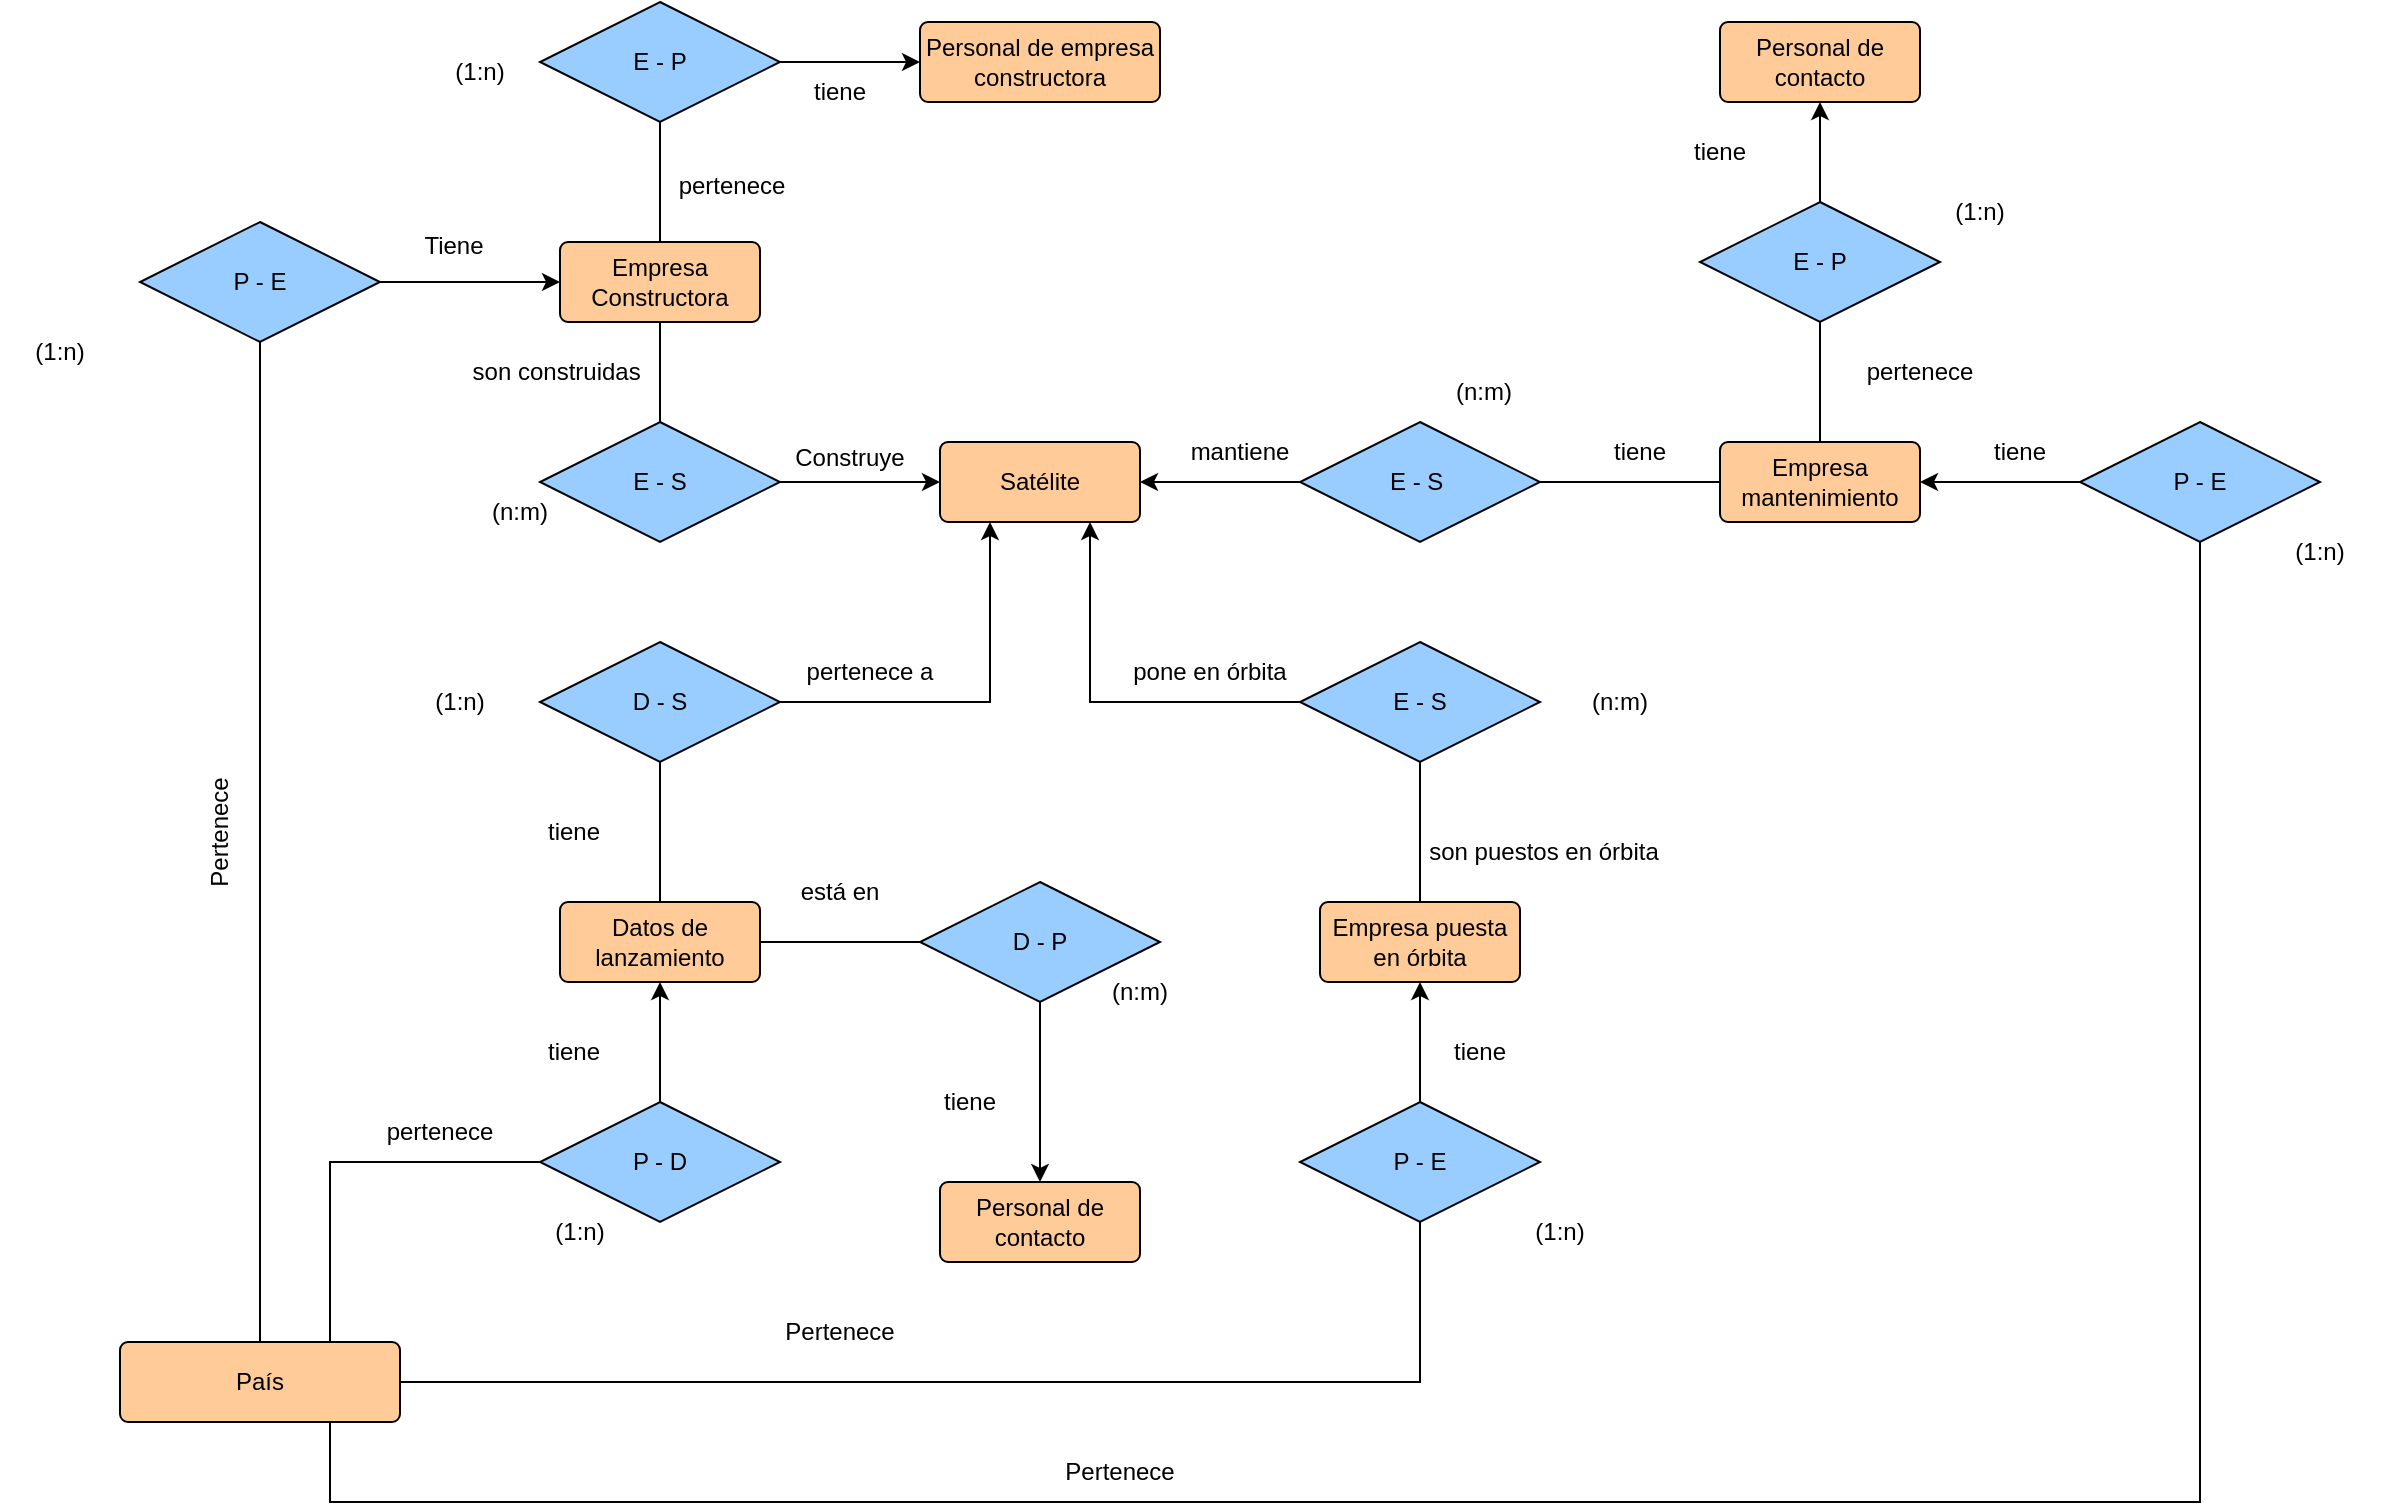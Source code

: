 <mxfile version="18.0.1" type="github">
  <diagram id="zviwaN0RhkgaL2fRwE7K" name="Page-1">
    <mxGraphModel dx="1959" dy="644" grid="1" gridSize="10" guides="1" tooltips="1" connect="1" arrows="1" fold="1" page="1" pageScale="1" pageWidth="827" pageHeight="1169" math="0" shadow="0">
      <root>
        <mxCell id="0" />
        <mxCell id="1" parent="0" />
        <mxCell id="ny48SzFpdUDSRc08BS6a-1" value="Empresa Constructora" style="rounded=1;arcSize=10;whiteSpace=wrap;html=1;align=center;fillColor=#FFCC99;" parent="1" vertex="1">
          <mxGeometry x="140" y="140" width="100" height="40" as="geometry" />
        </mxCell>
        <mxCell id="ny48SzFpdUDSRc08BS6a-3" value="Satélite" style="rounded=1;arcSize=10;whiteSpace=wrap;html=1;align=center;fillColor=#FFCC99;" parent="1" vertex="1">
          <mxGeometry x="330" y="240" width="100" height="40" as="geometry" />
        </mxCell>
        <mxCell id="ny48SzFpdUDSRc08BS6a-4" value="Empresa puesta en órbita" style="rounded=1;arcSize=10;whiteSpace=wrap;html=1;align=center;fillColor=#FFCC99;" parent="1" vertex="1">
          <mxGeometry x="520" y="470" width="100" height="40" as="geometry" />
        </mxCell>
        <mxCell id="ny48SzFpdUDSRc08BS6a-6" value="Datos de lanzamiento" style="rounded=1;arcSize=10;whiteSpace=wrap;html=1;align=center;fillColor=#FFCC99;" parent="1" vertex="1">
          <mxGeometry x="140" y="470" width="100" height="40" as="geometry" />
        </mxCell>
        <mxCell id="ny48SzFpdUDSRc08BS6a-7" value="Personal de empresa constructora" style="rounded=1;arcSize=10;whiteSpace=wrap;html=1;align=center;fillColor=#FFCC99;" parent="1" vertex="1">
          <mxGeometry x="320" y="30" width="120" height="40" as="geometry" />
        </mxCell>
        <mxCell id="ny48SzFpdUDSRc08BS6a-9" value="Personal de contacto" style="rounded=1;arcSize=10;whiteSpace=wrap;html=1;align=center;fillColor=#FFCC99;" parent="1" vertex="1">
          <mxGeometry x="330" y="610" width="100" height="40" as="geometry" />
        </mxCell>
        <mxCell id="ny48SzFpdUDSRc08BS6a-10" value="Empresa mantenimiento" style="rounded=1;arcSize=10;whiteSpace=wrap;html=1;align=center;fillColor=#FFCC99;" parent="1" vertex="1">
          <mxGeometry x="720" y="240" width="100" height="40" as="geometry" />
        </mxCell>
        <mxCell id="ny48SzFpdUDSRc08BS6a-12" value="Personal de contacto" style="rounded=1;arcSize=10;whiteSpace=wrap;html=1;align=center;fillColor=#FFCC99;" parent="1" vertex="1">
          <mxGeometry x="720" y="30" width="100" height="40" as="geometry" />
        </mxCell>
        <mxCell id="ny48SzFpdUDSRc08BS6a-54" style="edgeStyle=orthogonalEdgeStyle;rounded=0;orthogonalLoop=1;jettySize=auto;html=1;exitX=1;exitY=0.5;exitDx=0;exitDy=0;" parent="1" source="ny48SzFpdUDSRc08BS6a-15" target="ny48SzFpdUDSRc08BS6a-3" edge="1">
          <mxGeometry relative="1" as="geometry" />
        </mxCell>
        <mxCell id="ny48SzFpdUDSRc08BS6a-15" value="E - S" style="shape=rhombus;perimeter=rhombusPerimeter;whiteSpace=wrap;html=1;align=center;fillColor=#99CCFF;" parent="1" vertex="1">
          <mxGeometry x="130" y="230" width="120" height="60" as="geometry" />
        </mxCell>
        <mxCell id="ny48SzFpdUDSRc08BS6a-16" value="" style="endArrow=none;html=1;rounded=0;exitX=0.5;exitY=1;exitDx=0;exitDy=0;entryX=0.5;entryY=0;entryDx=0;entryDy=0;" parent="1" source="ny48SzFpdUDSRc08BS6a-1" target="ny48SzFpdUDSRc08BS6a-15" edge="1">
          <mxGeometry relative="1" as="geometry">
            <mxPoint x="60" y="260" as="sourcePoint" />
            <mxPoint x="220" y="260" as="targetPoint" />
          </mxGeometry>
        </mxCell>
        <mxCell id="ny48SzFpdUDSRc08BS6a-51" style="edgeStyle=orthogonalEdgeStyle;rounded=0;orthogonalLoop=1;jettySize=auto;html=1;exitX=1;exitY=0.5;exitDx=0;exitDy=0;entryX=0;entryY=0.5;entryDx=0;entryDy=0;" parent="1" source="ny48SzFpdUDSRc08BS6a-18" target="ny48SzFpdUDSRc08BS6a-7" edge="1">
          <mxGeometry relative="1" as="geometry" />
        </mxCell>
        <mxCell id="ny48SzFpdUDSRc08BS6a-18" value="E - P" style="shape=rhombus;perimeter=rhombusPerimeter;whiteSpace=wrap;html=1;align=center;strokeColor=#000000;fillColor=#99CCFF;" parent="1" vertex="1">
          <mxGeometry x="130" y="20" width="120" height="60" as="geometry" />
        </mxCell>
        <mxCell id="ny48SzFpdUDSRc08BS6a-19" value="" style="endArrow=none;html=1;rounded=0;exitX=0.5;exitY=0;exitDx=0;exitDy=0;entryX=0.5;entryY=1;entryDx=0;entryDy=0;" parent="1" source="ny48SzFpdUDSRc08BS6a-1" target="ny48SzFpdUDSRc08BS6a-18" edge="1">
          <mxGeometry relative="1" as="geometry">
            <mxPoint x="400" y="140" as="sourcePoint" />
            <mxPoint x="560" y="140" as="targetPoint" />
          </mxGeometry>
        </mxCell>
        <mxCell id="ny48SzFpdUDSRc08BS6a-50" style="edgeStyle=orthogonalEdgeStyle;rounded=0;orthogonalLoop=1;jettySize=auto;html=1;exitX=1;exitY=0.5;exitDx=0;exitDy=0;entryX=0.25;entryY=1;entryDx=0;entryDy=0;" parent="1" source="ny48SzFpdUDSRc08BS6a-21" target="ny48SzFpdUDSRc08BS6a-3" edge="1">
          <mxGeometry relative="1" as="geometry" />
        </mxCell>
        <mxCell id="ny48SzFpdUDSRc08BS6a-21" value="D - S" style="shape=rhombus;perimeter=rhombusPerimeter;whiteSpace=wrap;html=1;align=center;fillColor=#99CCFF;" parent="1" vertex="1">
          <mxGeometry x="130" y="340" width="120" height="60" as="geometry" />
        </mxCell>
        <mxCell id="ny48SzFpdUDSRc08BS6a-23" value="" style="endArrow=none;html=1;rounded=0;exitX=0.5;exitY=1;exitDx=0;exitDy=0;entryX=0.5;entryY=0;entryDx=0;entryDy=0;" parent="1" source="ny48SzFpdUDSRc08BS6a-21" target="ny48SzFpdUDSRc08BS6a-6" edge="1">
          <mxGeometry relative="1" as="geometry">
            <mxPoint x="150" y="410" as="sourcePoint" />
            <mxPoint x="310" y="410" as="targetPoint" />
          </mxGeometry>
        </mxCell>
        <mxCell id="ny48SzFpdUDSRc08BS6a-53" style="edgeStyle=orthogonalEdgeStyle;rounded=0;orthogonalLoop=1;jettySize=auto;html=1;exitX=0.5;exitY=1;exitDx=0;exitDy=0;entryX=0.5;entryY=0;entryDx=0;entryDy=0;" parent="1" source="ny48SzFpdUDSRc08BS6a-24" target="ny48SzFpdUDSRc08BS6a-9" edge="1">
          <mxGeometry relative="1" as="geometry" />
        </mxCell>
        <mxCell id="ny48SzFpdUDSRc08BS6a-24" value="D - P" style="shape=rhombus;perimeter=rhombusPerimeter;whiteSpace=wrap;html=1;align=center;fillColor=#99CCFF;" parent="1" vertex="1">
          <mxGeometry x="320" y="460" width="120" height="60" as="geometry" />
        </mxCell>
        <mxCell id="ny48SzFpdUDSRc08BS6a-25" value="" style="endArrow=none;html=1;rounded=0;exitX=1;exitY=0.5;exitDx=0;exitDy=0;entryX=0;entryY=0.5;entryDx=0;entryDy=0;" parent="1" source="ny48SzFpdUDSRc08BS6a-6" target="ny48SzFpdUDSRc08BS6a-24" edge="1">
          <mxGeometry relative="1" as="geometry">
            <mxPoint x="350" y="490" as="sourcePoint" />
            <mxPoint x="510" y="490" as="targetPoint" />
          </mxGeometry>
        </mxCell>
        <mxCell id="ny48SzFpdUDSRc08BS6a-49" style="edgeStyle=orthogonalEdgeStyle;rounded=0;orthogonalLoop=1;jettySize=auto;html=1;exitX=0;exitY=0.5;exitDx=0;exitDy=0;entryX=0.75;entryY=1;entryDx=0;entryDy=0;" parent="1" source="ny48SzFpdUDSRc08BS6a-27" target="ny48SzFpdUDSRc08BS6a-3" edge="1">
          <mxGeometry relative="1" as="geometry" />
        </mxCell>
        <mxCell id="ny48SzFpdUDSRc08BS6a-27" value="E - S" style="shape=rhombus;perimeter=rhombusPerimeter;whiteSpace=wrap;html=1;align=center;fillColor=#99CCFF;" parent="1" vertex="1">
          <mxGeometry x="510" y="340" width="120" height="60" as="geometry" />
        </mxCell>
        <mxCell id="ny48SzFpdUDSRc08BS6a-28" value="" style="endArrow=none;html=1;rounded=0;entryX=0.5;entryY=0;entryDx=0;entryDy=0;" parent="1" source="ny48SzFpdUDSRc08BS6a-27" target="ny48SzFpdUDSRc08BS6a-4" edge="1">
          <mxGeometry relative="1" as="geometry">
            <mxPoint x="410" y="450" as="sourcePoint" />
            <mxPoint x="570" y="450" as="targetPoint" />
          </mxGeometry>
        </mxCell>
        <mxCell id="ny48SzFpdUDSRc08BS6a-52" style="edgeStyle=orthogonalEdgeStyle;rounded=0;orthogonalLoop=1;jettySize=auto;html=1;exitX=0.5;exitY=0;exitDx=0;exitDy=0;entryX=0.5;entryY=1;entryDx=0;entryDy=0;" parent="1" source="ny48SzFpdUDSRc08BS6a-31" target="ny48SzFpdUDSRc08BS6a-12" edge="1">
          <mxGeometry relative="1" as="geometry" />
        </mxCell>
        <mxCell id="ny48SzFpdUDSRc08BS6a-31" value="E - P" style="shape=rhombus;perimeter=rhombusPerimeter;whiteSpace=wrap;html=1;align=center;fillColor=#99CCFF;" parent="1" vertex="1">
          <mxGeometry x="710" y="120" width="120" height="60" as="geometry" />
        </mxCell>
        <mxCell id="ny48SzFpdUDSRc08BS6a-32" value="" style="endArrow=none;html=1;rounded=0;exitX=0.5;exitY=0;exitDx=0;exitDy=0;entryX=0.5;entryY=1;entryDx=0;entryDy=0;" parent="1" source="ny48SzFpdUDSRc08BS6a-10" target="ny48SzFpdUDSRc08BS6a-31" edge="1">
          <mxGeometry relative="1" as="geometry">
            <mxPoint x="440" y="270" as="sourcePoint" />
            <mxPoint x="530" y="270" as="targetPoint" />
          </mxGeometry>
        </mxCell>
        <mxCell id="ny48SzFpdUDSRc08BS6a-38" style="edgeStyle=orthogonalEdgeStyle;rounded=0;orthogonalLoop=1;jettySize=auto;html=1;exitX=1;exitY=0.5;exitDx=0;exitDy=0;" parent="1" source="ny48SzFpdUDSRc08BS6a-34" target="ny48SzFpdUDSRc08BS6a-1" edge="1">
          <mxGeometry relative="1" as="geometry" />
        </mxCell>
        <mxCell id="ny48SzFpdUDSRc08BS6a-34" value="P - E" style="shape=rhombus;perimeter=rhombusPerimeter;whiteSpace=wrap;html=1;align=center;fillColor=#99CCFF;" parent="1" vertex="1">
          <mxGeometry x="-70" y="130" width="120" height="60" as="geometry" />
        </mxCell>
        <mxCell id="ny48SzFpdUDSRc08BS6a-36" value="" style="endArrow=none;html=1;rounded=0;exitX=0.5;exitY=1;exitDx=0;exitDy=0;" parent="1" source="ny48SzFpdUDSRc08BS6a-34" target="ny48SzFpdUDSRc08BS6a-37" edge="1">
          <mxGeometry relative="1" as="geometry">
            <mxPoint x="30" y="250" as="sourcePoint" />
            <mxPoint x="-10" y="280" as="targetPoint" />
          </mxGeometry>
        </mxCell>
        <mxCell id="ny48SzFpdUDSRc08BS6a-37" value="País" style="rounded=1;arcSize=10;whiteSpace=wrap;html=1;align=center;fillColor=#FFCC99;" parent="1" vertex="1">
          <mxGeometry x="-80" y="690" width="140" height="40" as="geometry" />
        </mxCell>
        <mxCell id="ny48SzFpdUDSRc08BS6a-43" style="edgeStyle=orthogonalEdgeStyle;rounded=0;orthogonalLoop=1;jettySize=auto;html=1;exitX=0;exitY=0.5;exitDx=0;exitDy=0;" parent="1" source="ny48SzFpdUDSRc08BS6a-39" target="ny48SzFpdUDSRc08BS6a-10" edge="1">
          <mxGeometry relative="1" as="geometry" />
        </mxCell>
        <mxCell id="ny48SzFpdUDSRc08BS6a-39" value="P - E" style="shape=rhombus;perimeter=rhombusPerimeter;whiteSpace=wrap;html=1;align=center;fillColor=#99CCFF;" parent="1" vertex="1">
          <mxGeometry x="900" y="230" width="120" height="60" as="geometry" />
        </mxCell>
        <mxCell id="ny48SzFpdUDSRc08BS6a-40" value="" style="endArrow=none;html=1;rounded=0;exitX=0.5;exitY=1;exitDx=0;exitDy=0;entryX=0.75;entryY=1;entryDx=0;entryDy=0;" parent="1" source="ny48SzFpdUDSRc08BS6a-39" target="ny48SzFpdUDSRc08BS6a-37" edge="1">
          <mxGeometry relative="1" as="geometry">
            <mxPoint x="810" y="350" as="sourcePoint" />
            <mxPoint x="770" y="380" as="targetPoint" />
            <Array as="points">
              <mxPoint x="960" y="770" />
              <mxPoint x="770" y="770" />
              <mxPoint x="25" y="770" />
            </Array>
          </mxGeometry>
        </mxCell>
        <mxCell id="ny48SzFpdUDSRc08BS6a-48" style="edgeStyle=orthogonalEdgeStyle;rounded=0;orthogonalLoop=1;jettySize=auto;html=1;exitX=0.5;exitY=0;exitDx=0;exitDy=0;entryX=0.5;entryY=1;entryDx=0;entryDy=0;" parent="1" source="ny48SzFpdUDSRc08BS6a-44" target="ny48SzFpdUDSRc08BS6a-4" edge="1">
          <mxGeometry relative="1" as="geometry" />
        </mxCell>
        <mxCell id="ny48SzFpdUDSRc08BS6a-44" value="P - E" style="shape=rhombus;perimeter=rhombusPerimeter;whiteSpace=wrap;html=1;align=center;fillColor=#99CCFF;" parent="1" vertex="1">
          <mxGeometry x="510" y="570" width="120" height="60" as="geometry" />
        </mxCell>
        <mxCell id="ny48SzFpdUDSRc08BS6a-47" value="" style="endArrow=none;html=1;rounded=0;exitX=1;exitY=0.5;exitDx=0;exitDy=0;entryX=0.5;entryY=1;entryDx=0;entryDy=0;" parent="1" source="ny48SzFpdUDSRc08BS6a-37" target="ny48SzFpdUDSRc08BS6a-44" edge="1">
          <mxGeometry relative="1" as="geometry">
            <mxPoint x="570" y="690.0" as="sourcePoint" />
            <mxPoint x="440" y="720" as="targetPoint" />
            <Array as="points">
              <mxPoint x="570" y="710" />
            </Array>
          </mxGeometry>
        </mxCell>
        <mxCell id="zSTayougMneBb2hl2qhU-1" value="Tiene" style="text;html=1;strokeColor=none;fillColor=none;align=center;verticalAlign=middle;whiteSpace=wrap;rounded=0;" vertex="1" parent="1">
          <mxGeometry x="57" y="127" width="60" height="30" as="geometry" />
        </mxCell>
        <mxCell id="zSTayougMneBb2hl2qhU-3" value="Pertenece" style="text;html=1;strokeColor=none;fillColor=none;align=center;verticalAlign=middle;whiteSpace=wrap;rounded=0;rotation=-90;" vertex="1" parent="1">
          <mxGeometry x="-60" y="420" width="60" height="30" as="geometry" />
        </mxCell>
        <mxCell id="zSTayougMneBb2hl2qhU-4" value="Pertenece" style="text;html=1;strokeColor=none;fillColor=none;align=center;verticalAlign=middle;whiteSpace=wrap;rounded=0;" vertex="1" parent="1">
          <mxGeometry x="250" y="670" width="60" height="30" as="geometry" />
        </mxCell>
        <mxCell id="zSTayougMneBb2hl2qhU-5" value="Pertenece" style="text;html=1;strokeColor=none;fillColor=none;align=center;verticalAlign=middle;whiteSpace=wrap;rounded=0;" vertex="1" parent="1">
          <mxGeometry x="390" y="740" width="60" height="30" as="geometry" />
        </mxCell>
        <mxCell id="zSTayougMneBb2hl2qhU-6" value="(1:n)" style="text;html=1;strokeColor=none;fillColor=none;align=center;verticalAlign=middle;whiteSpace=wrap;rounded=0;" vertex="1" parent="1">
          <mxGeometry x="-140" y="180" width="60" height="30" as="geometry" />
        </mxCell>
        <mxCell id="zSTayougMneBb2hl2qhU-7" value="(1:n)" style="text;html=1;strokeColor=none;fillColor=none;align=center;verticalAlign=middle;whiteSpace=wrap;rounded=0;" vertex="1" parent="1">
          <mxGeometry x="610" y="620" width="60" height="30" as="geometry" />
        </mxCell>
        <mxCell id="zSTayougMneBb2hl2qhU-8" value="(1:n)" style="text;html=1;strokeColor=none;fillColor=none;align=center;verticalAlign=middle;whiteSpace=wrap;rounded=0;" vertex="1" parent="1">
          <mxGeometry x="990" y="280" width="60" height="30" as="geometry" />
        </mxCell>
        <mxCell id="zSTayougMneBb2hl2qhU-9" value="(n:m)" style="text;html=1;strokeColor=none;fillColor=none;align=center;verticalAlign=middle;whiteSpace=wrap;rounded=0;" vertex="1" parent="1">
          <mxGeometry x="90" y="260" width="60" height="30" as="geometry" />
        </mxCell>
        <mxCell id="zSTayougMneBb2hl2qhU-10" value="Construye" style="text;html=1;strokeColor=none;fillColor=none;align=center;verticalAlign=middle;whiteSpace=wrap;rounded=0;" vertex="1" parent="1">
          <mxGeometry x="255" y="233" width="60" height="30" as="geometry" />
        </mxCell>
        <mxCell id="zSTayougMneBb2hl2qhU-12" value="son construidas&amp;nbsp;" style="text;html=1;strokeColor=none;fillColor=none;align=center;verticalAlign=middle;whiteSpace=wrap;rounded=0;rotation=0;" vertex="1" parent="1">
          <mxGeometry x="90" y="190" width="100" height="30" as="geometry" />
        </mxCell>
        <mxCell id="zSTayougMneBb2hl2qhU-13" value="(1:n)" style="text;html=1;strokeColor=none;fillColor=none;align=center;verticalAlign=middle;whiteSpace=wrap;rounded=0;" vertex="1" parent="1">
          <mxGeometry x="70" y="40" width="60" height="30" as="geometry" />
        </mxCell>
        <mxCell id="zSTayougMneBb2hl2qhU-14" value="tiene" style="text;html=1;strokeColor=none;fillColor=none;align=center;verticalAlign=middle;whiteSpace=wrap;rounded=0;" vertex="1" parent="1">
          <mxGeometry x="250" y="50" width="60" height="30" as="geometry" />
        </mxCell>
        <mxCell id="zSTayougMneBb2hl2qhU-15" value="pertenece" style="text;html=1;strokeColor=none;fillColor=none;align=center;verticalAlign=middle;whiteSpace=wrap;rounded=0;" vertex="1" parent="1">
          <mxGeometry x="196" y="97" width="60" height="30" as="geometry" />
        </mxCell>
        <mxCell id="zSTayougMneBb2hl2qhU-17" value="(n:m)" style="text;html=1;strokeColor=none;fillColor=none;align=center;verticalAlign=middle;whiteSpace=wrap;rounded=0;" vertex="1" parent="1">
          <mxGeometry x="640" y="355" width="60" height="30" as="geometry" />
        </mxCell>
        <mxCell id="zSTayougMneBb2hl2qhU-18" value="pone en órbita" style="text;html=1;strokeColor=none;fillColor=none;align=center;verticalAlign=middle;whiteSpace=wrap;rounded=0;" vertex="1" parent="1">
          <mxGeometry x="420" y="340" width="90" height="30" as="geometry" />
        </mxCell>
        <mxCell id="zSTayougMneBb2hl2qhU-19" value="son puestos en órbita" style="text;html=1;strokeColor=none;fillColor=none;align=center;verticalAlign=middle;whiteSpace=wrap;rounded=0;" vertex="1" parent="1">
          <mxGeometry x="572" y="430" width="120" height="30" as="geometry" />
        </mxCell>
        <mxCell id="zSTayougMneBb2hl2qhU-20" value="(1:n)" style="text;html=1;strokeColor=none;fillColor=none;align=center;verticalAlign=middle;whiteSpace=wrap;rounded=0;" vertex="1" parent="1">
          <mxGeometry x="60" y="355" width="60" height="30" as="geometry" />
        </mxCell>
        <mxCell id="zSTayougMneBb2hl2qhU-22" value="pertenece a" style="text;html=1;strokeColor=none;fillColor=none;align=center;verticalAlign=middle;whiteSpace=wrap;rounded=0;" vertex="1" parent="1">
          <mxGeometry x="260" y="340" width="70" height="30" as="geometry" />
        </mxCell>
        <mxCell id="zSTayougMneBb2hl2qhU-23" value="tiene" style="text;html=1;strokeColor=none;fillColor=none;align=center;verticalAlign=middle;whiteSpace=wrap;rounded=0;" vertex="1" parent="1">
          <mxGeometry x="117" y="420" width="60" height="30" as="geometry" />
        </mxCell>
        <mxCell id="zSTayougMneBb2hl2qhU-25" value="(n:m)" style="text;html=1;strokeColor=none;fillColor=none;align=center;verticalAlign=middle;whiteSpace=wrap;rounded=0;" vertex="1" parent="1">
          <mxGeometry x="400" y="500" width="60" height="30" as="geometry" />
        </mxCell>
        <mxCell id="zSTayougMneBb2hl2qhU-26" value="está en" style="text;html=1;strokeColor=none;fillColor=none;align=center;verticalAlign=middle;whiteSpace=wrap;rounded=0;" vertex="1" parent="1">
          <mxGeometry x="250" y="450" width="60" height="30" as="geometry" />
        </mxCell>
        <mxCell id="zSTayougMneBb2hl2qhU-27" value="tiene" style="text;html=1;strokeColor=none;fillColor=none;align=center;verticalAlign=middle;whiteSpace=wrap;rounded=0;" vertex="1" parent="1">
          <mxGeometry x="315" y="554.5" width="60" height="30" as="geometry" />
        </mxCell>
        <mxCell id="zSTayougMneBb2hl2qhU-28" value="tiene" style="text;html=1;strokeColor=none;fillColor=none;align=center;verticalAlign=middle;whiteSpace=wrap;rounded=0;" vertex="1" parent="1">
          <mxGeometry x="570" y="530" width="60" height="30" as="geometry" />
        </mxCell>
        <mxCell id="zSTayougMneBb2hl2qhU-29" value="tiene" style="text;html=1;strokeColor=none;fillColor=none;align=center;verticalAlign=middle;whiteSpace=wrap;rounded=0;" vertex="1" parent="1">
          <mxGeometry x="650" y="230" width="60" height="30" as="geometry" />
        </mxCell>
        <mxCell id="zSTayougMneBb2hl2qhU-31" style="edgeStyle=orthogonalEdgeStyle;rounded=0;orthogonalLoop=1;jettySize=auto;html=1;exitX=0;exitY=0.5;exitDx=0;exitDy=0;entryX=1;entryY=0.5;entryDx=0;entryDy=0;" edge="1" parent="1" source="zSTayougMneBb2hl2qhU-30" target="ny48SzFpdUDSRc08BS6a-3">
          <mxGeometry relative="1" as="geometry" />
        </mxCell>
        <mxCell id="zSTayougMneBb2hl2qhU-30" value="E - S&amp;nbsp;" style="shape=rhombus;perimeter=rhombusPerimeter;whiteSpace=wrap;html=1;align=center;fillColor=#99CCFF;" vertex="1" parent="1">
          <mxGeometry x="510" y="230" width="120" height="60" as="geometry" />
        </mxCell>
        <mxCell id="zSTayougMneBb2hl2qhU-32" value="" style="endArrow=none;html=1;rounded=0;exitX=1;exitY=0.5;exitDx=0;exitDy=0;" edge="1" parent="1" source="zSTayougMneBb2hl2qhU-30" target="ny48SzFpdUDSRc08BS6a-10">
          <mxGeometry relative="1" as="geometry">
            <mxPoint x="700" y="350" as="sourcePoint" />
            <mxPoint x="860" y="350" as="targetPoint" />
          </mxGeometry>
        </mxCell>
        <mxCell id="zSTayougMneBb2hl2qhU-33" value="mantiene" style="text;html=1;strokeColor=none;fillColor=none;align=center;verticalAlign=middle;whiteSpace=wrap;rounded=0;" vertex="1" parent="1">
          <mxGeometry x="450" y="230" width="60" height="30" as="geometry" />
        </mxCell>
        <mxCell id="zSTayougMneBb2hl2qhU-35" value="(n:m)" style="text;html=1;strokeColor=none;fillColor=none;align=center;verticalAlign=middle;whiteSpace=wrap;rounded=0;" vertex="1" parent="1">
          <mxGeometry x="572" y="200" width="60" height="30" as="geometry" />
        </mxCell>
        <mxCell id="zSTayougMneBb2hl2qhU-37" value="tiene" style="text;html=1;strokeColor=none;fillColor=none;align=center;verticalAlign=middle;whiteSpace=wrap;rounded=0;" vertex="1" parent="1">
          <mxGeometry x="840" y="230" width="60" height="30" as="geometry" />
        </mxCell>
        <mxCell id="zSTayougMneBb2hl2qhU-38" value="tiene" style="text;html=1;strokeColor=none;fillColor=none;align=center;verticalAlign=middle;whiteSpace=wrap;rounded=0;" vertex="1" parent="1">
          <mxGeometry x="690" y="80" width="60" height="30" as="geometry" />
        </mxCell>
        <mxCell id="zSTayougMneBb2hl2qhU-39" value="pertenece" style="text;html=1;strokeColor=none;fillColor=none;align=center;verticalAlign=middle;whiteSpace=wrap;rounded=0;" vertex="1" parent="1">
          <mxGeometry x="790" y="190" width="60" height="30" as="geometry" />
        </mxCell>
        <mxCell id="zSTayougMneBb2hl2qhU-41" value="(1:n)" style="text;html=1;strokeColor=none;fillColor=none;align=center;verticalAlign=middle;whiteSpace=wrap;rounded=0;" vertex="1" parent="1">
          <mxGeometry x="820" y="110" width="60" height="30" as="geometry" />
        </mxCell>
        <mxCell id="zSTayougMneBb2hl2qhU-43" style="edgeStyle=orthogonalEdgeStyle;rounded=0;orthogonalLoop=1;jettySize=auto;html=1;exitX=0.5;exitY=0;exitDx=0;exitDy=0;entryX=0.5;entryY=1;entryDx=0;entryDy=0;" edge="1" parent="1" source="zSTayougMneBb2hl2qhU-42" target="ny48SzFpdUDSRc08BS6a-6">
          <mxGeometry relative="1" as="geometry" />
        </mxCell>
        <mxCell id="zSTayougMneBb2hl2qhU-42" value="P - D" style="shape=rhombus;perimeter=rhombusPerimeter;whiteSpace=wrap;html=1;align=center;fillColor=#99CCFF;" vertex="1" parent="1">
          <mxGeometry x="130" y="570" width="120" height="60" as="geometry" />
        </mxCell>
        <mxCell id="zSTayougMneBb2hl2qhU-44" value="" style="endArrow=none;html=1;rounded=0;exitX=0.75;exitY=0;exitDx=0;exitDy=0;entryX=0;entryY=0.5;entryDx=0;entryDy=0;" edge="1" parent="1" source="ny48SzFpdUDSRc08BS6a-37" target="zSTayougMneBb2hl2qhU-42">
          <mxGeometry relative="1" as="geometry">
            <mxPoint x="30" y="550" as="sourcePoint" />
            <mxPoint x="190" y="550" as="targetPoint" />
            <Array as="points">
              <mxPoint x="25" y="600" />
            </Array>
          </mxGeometry>
        </mxCell>
        <mxCell id="zSTayougMneBb2hl2qhU-46" value="(1:n)" style="text;html=1;strokeColor=none;fillColor=none;align=center;verticalAlign=middle;whiteSpace=wrap;rounded=0;" vertex="1" parent="1">
          <mxGeometry x="120" y="620" width="60" height="30" as="geometry" />
        </mxCell>
        <mxCell id="zSTayougMneBb2hl2qhU-47" value="tiene" style="text;html=1;strokeColor=none;fillColor=none;align=center;verticalAlign=middle;whiteSpace=wrap;rounded=0;" vertex="1" parent="1">
          <mxGeometry x="117" y="530" width="60" height="30" as="geometry" />
        </mxCell>
        <mxCell id="zSTayougMneBb2hl2qhU-49" value="pertenece" style="text;html=1;strokeColor=none;fillColor=none;align=center;verticalAlign=middle;whiteSpace=wrap;rounded=0;" vertex="1" parent="1">
          <mxGeometry x="50" y="570" width="60" height="30" as="geometry" />
        </mxCell>
      </root>
    </mxGraphModel>
  </diagram>
</mxfile>
